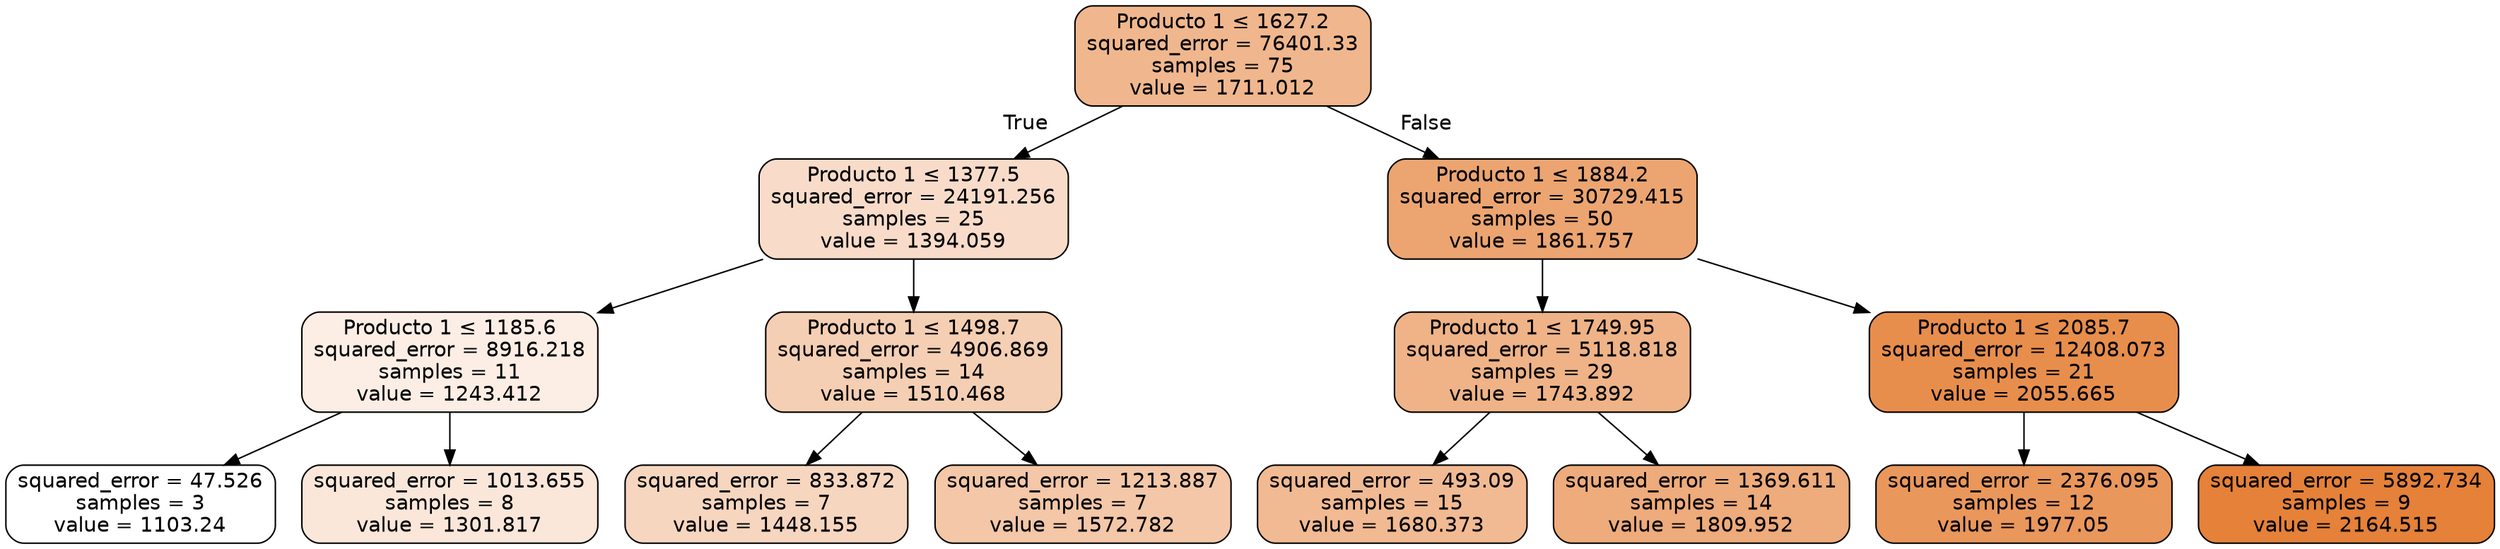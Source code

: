 digraph Tree {
node [shape=box, style="filled, rounded", color="black", fontname="helvetica"] ;
edge [fontname="helvetica"] ;
0 [label=<Producto 1 &le; 1627.2<br/>squared_error = 76401.33<br/>samples = 75<br/>value = 1711.012>, fillcolor="#f0b78e"] ;
1 [label=<Producto 1 &le; 1377.5<br/>squared_error = 24191.256<br/>samples = 25<br/>value = 1394.059>, fillcolor="#f8dcc9"] ;
0 -> 1 [labeldistance=2.5, labelangle=45, headlabel="True"] ;
2 [label=<Producto 1 &le; 1185.6<br/>squared_error = 8916.218<br/>samples = 11<br/>value = 1243.412>, fillcolor="#fceee5"] ;
1 -> 2 ;
3 [label=<squared_error = 47.526<br/>samples = 3<br/>value = 1103.24>, fillcolor="#ffffff"] ;
2 -> 3 ;
4 [label=<squared_error = 1013.655<br/>samples = 8<br/>value = 1301.817>, fillcolor="#fae7da"] ;
2 -> 4 ;
5 [label=<Producto 1 &le; 1498.7<br/>squared_error = 4906.869<br/>samples = 14<br/>value = 1510.468>, fillcolor="#f5cfb3"] ;
1 -> 5 ;
6 [label=<squared_error = 833.872<br/>samples = 7<br/>value = 1448.155>, fillcolor="#f7d6bf"] ;
5 -> 6 ;
7 [label=<squared_error = 1213.887<br/>samples = 7<br/>value = 1572.782>, fillcolor="#f3c7a7"] ;
5 -> 7 ;
8 [label=<Producto 1 &le; 1884.2<br/>squared_error = 30729.415<br/>samples = 50<br/>value = 1861.757>, fillcolor="#eca571"] ;
0 -> 8 [labeldistance=2.5, labelangle=-45, headlabel="False"] ;
9 [label=<Producto 1 &le; 1749.95<br/>squared_error = 5118.818<br/>samples = 29<br/>value = 1743.892>, fillcolor="#efb387"] ;
8 -> 9 ;
10 [label=<squared_error = 493.09<br/>samples = 15<br/>value = 1680.373>, fillcolor="#f1ba93"] ;
9 -> 10 ;
11 [label=<squared_error = 1369.611<br/>samples = 14<br/>value = 1809.952>, fillcolor="#eeab7b"] ;
9 -> 11 ;
12 [label=<Producto 1 &le; 2085.7<br/>squared_error = 12408.073<br/>samples = 21<br/>value = 2055.665>, fillcolor="#e88e4d"] ;
8 -> 12 ;
13 [label=<squared_error = 2376.095<br/>samples = 12<br/>value = 1977.05>, fillcolor="#ea975c"] ;
12 -> 13 ;
14 [label=<squared_error = 5892.734<br/>samples = 9<br/>value = 2164.515>, fillcolor="#e58139"] ;
12 -> 14 ;
}
